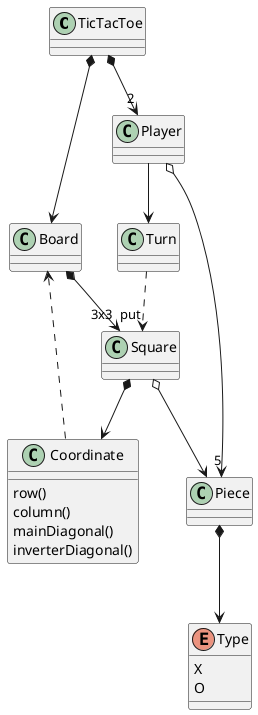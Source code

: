 @startuml "TicTacToe"

class TicTacToe
class Turn
class Player
class Board
class Square{
}
class Coordinate{

    row()
    column()
    mainDiagonal()
    inverterDiagonal()
}
class Piece
enum Type{
    X
    O
}

TicTacToe *--> "2" Player
TicTacToe *-> Board
Board *--> "3x3" Square
Square *--> Coordinate
Piece *--> Type
Player o-->"5" Piece
Player --> Turn
Coordinate ..> Board
Turn ..> "put" Square
Square o--> Piece

@enduml